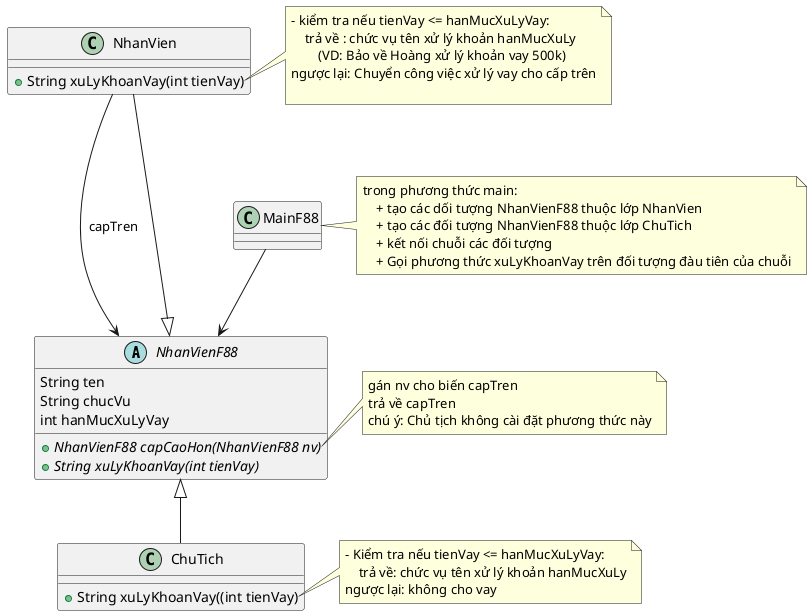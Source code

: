 @startuml
'https://plantuml.com/class-diagram

abstract class NhanVienF88
class ChuTich
class NhanVien
NhanVienF88 <|-- ChuTich
'thua ke <|--
NhanVienF88 <|-- NhanVien
NhanVien ---> NhanVienF88: capTren
MainF88 --> NhanVienF88
abstract class NhanVienF88{
    String ten
    String chucVu
    int hanMucXuLyVay
    +{abstract} NhanVienF88 capCaoHon(NhanVienF88 nv)
    +{abstract} String xuLyKhoanVay(int tienVay)
}

class NhanVien{
    + String xuLyKhoanVay(int tienVay)
}

note right of NhanVien::xuLyKhoanVay
    - kiểm tra nếu tienVay <= hanMucXuLyVay:
        trả về : chức vụ tên xử lý khoản hanMucXuLy
            (VD: Bảo về Hoàng xử lý khoản vay 500k)
    ngược lại: Chuyển công việc xử lý vay cho cấp trên

end note

class ChuTich{
    +String xuLyKhoanVay((int tienVay)
}
note right of ChuTich::xuLyKhoanVay
    - Kiểm tra nếu tienVay <= hanMucXuLyVay:
        trả về: chức vụ tên xử lý khoản hanMucXuLy
    ngược lại: không cho vay
end note
note right of NhanVienF88::capCaoHon
    gán nv cho biến capTren
    trả về capTren
    chú ý: Chủ tịch không cài đặt phương thức này
end note
note right of MainF88
    trong phương thức main:
        + tạo các dối tượng NhanVienF88 thuộc lớp NhanVien
        + tạo các đối tượng NhanVienF88 thuộc lớp ChuTich
        + kết nối chuỗi các đối tượng
        + Gọi phương thức xuLyKhoanVay trên đối tượng đàu tiên của chuỗi
end note
@enduml